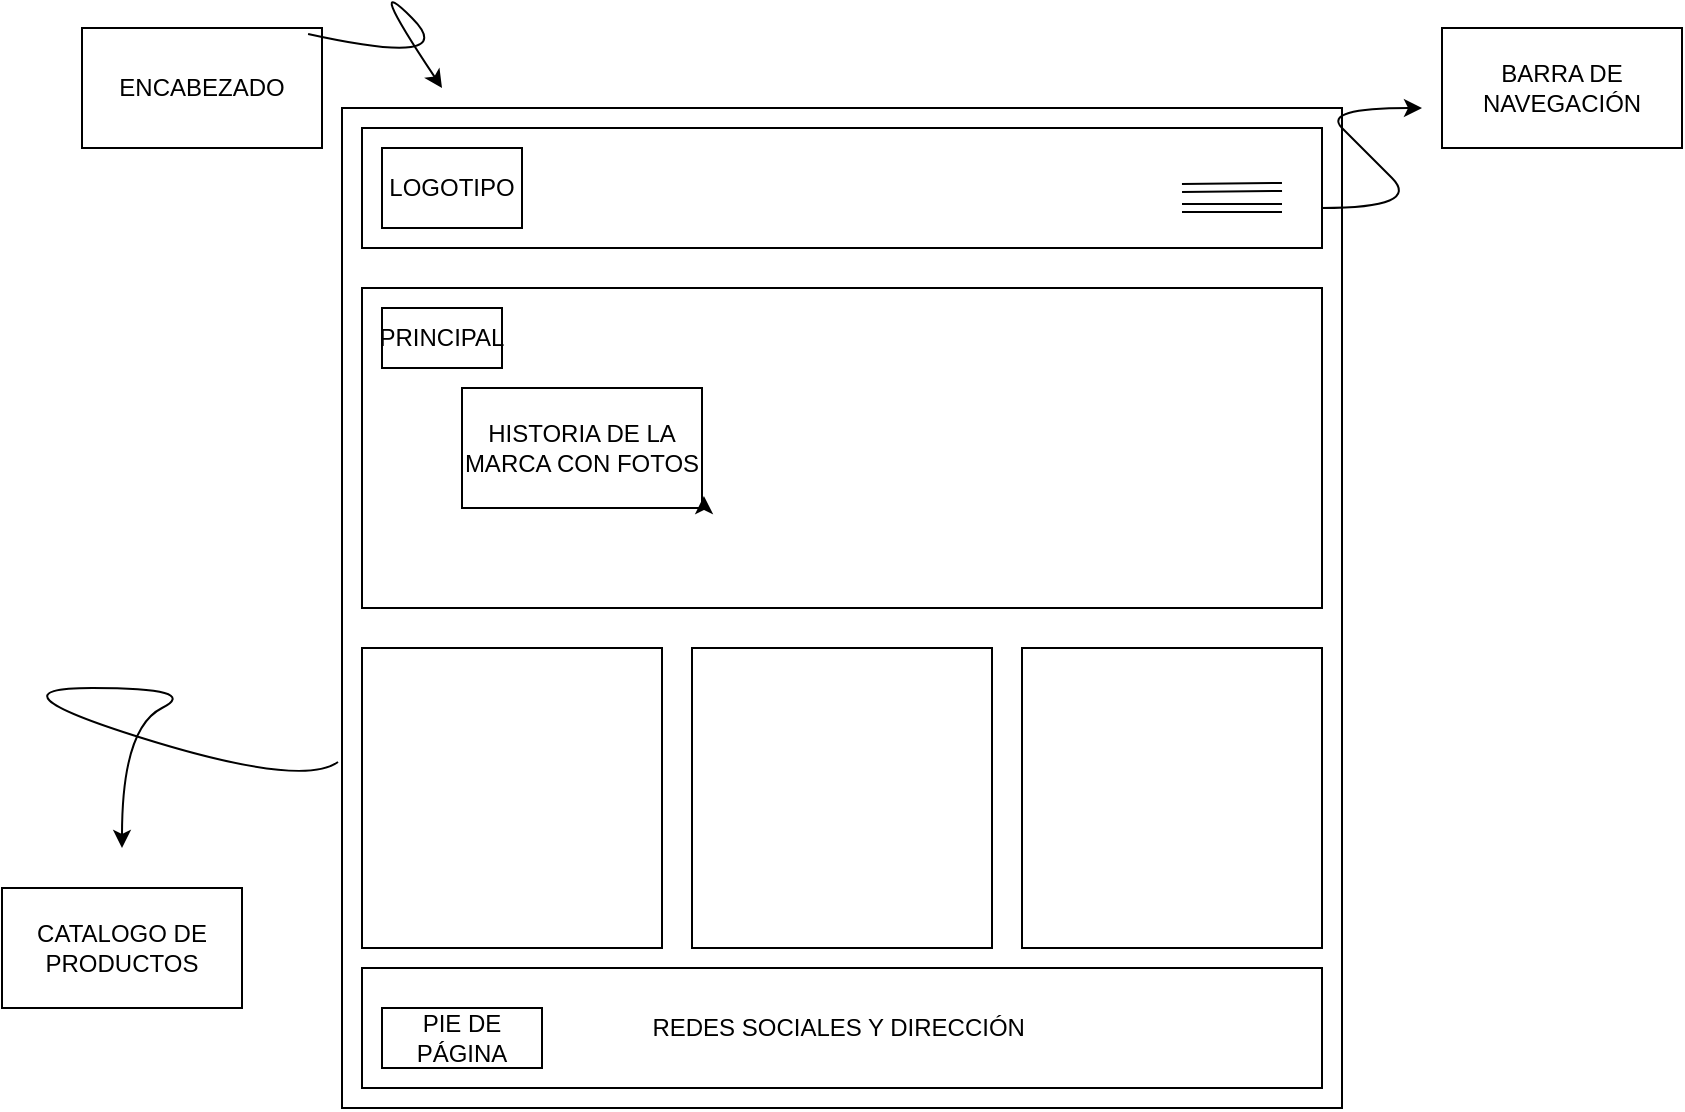 <mxfile version="24.4.13" type="device">
  <diagram name="Página-1" id="OAt46Ndx-m2okZH8rp3x">
    <mxGraphModel dx="2213" dy="1962" grid="1" gridSize="10" guides="1" tooltips="1" connect="1" arrows="1" fold="1" page="1" pageScale="1" pageWidth="827" pageHeight="1169" math="0" shadow="0">
      <root>
        <mxCell id="0" />
        <mxCell id="1" parent="0" />
        <mxCell id="_HpnJvG9qqp86iPxYGIy-1" value="" style="whiteSpace=wrap;html=1;aspect=fixed;" vertex="1" parent="1">
          <mxGeometry x="150" y="-10" width="500" height="500" as="geometry" />
        </mxCell>
        <mxCell id="_HpnJvG9qqp86iPxYGIy-2" value="" style="rounded=0;whiteSpace=wrap;html=1;" vertex="1" parent="1">
          <mxGeometry x="160" width="480" height="60" as="geometry" />
        </mxCell>
        <mxCell id="_HpnJvG9qqp86iPxYGIy-3" value="LOGOTIPO" style="rounded=0;whiteSpace=wrap;html=1;" vertex="1" parent="1">
          <mxGeometry x="170" y="10" width="70" height="40" as="geometry" />
        </mxCell>
        <mxCell id="_HpnJvG9qqp86iPxYGIy-7" value="" style="shape=link;html=1;rounded=0;" edge="1" parent="1">
          <mxGeometry width="100" relative="1" as="geometry">
            <mxPoint x="570" y="30" as="sourcePoint" />
            <mxPoint x="620" y="29.5" as="targetPoint" />
          </mxGeometry>
        </mxCell>
        <mxCell id="_HpnJvG9qqp86iPxYGIy-8" value="" style="shape=link;html=1;rounded=0;" edge="1" parent="1">
          <mxGeometry width="100" relative="1" as="geometry">
            <mxPoint x="570" y="40" as="sourcePoint" />
            <mxPoint x="620" y="40" as="targetPoint" />
          </mxGeometry>
        </mxCell>
        <mxCell id="_HpnJvG9qqp86iPxYGIy-9" value="" style="curved=1;endArrow=classic;html=1;rounded=0;" edge="1" parent="1">
          <mxGeometry width="50" height="50" relative="1" as="geometry">
            <mxPoint x="640" y="40" as="sourcePoint" />
            <mxPoint x="690" y="-10" as="targetPoint" />
            <Array as="points">
              <mxPoint x="690" y="40" />
              <mxPoint x="660" y="10" />
              <mxPoint x="640" y="-10" />
            </Array>
          </mxGeometry>
        </mxCell>
        <mxCell id="_HpnJvG9qqp86iPxYGIy-10" value="BARRA DE NAVEGACIÓN" style="whiteSpace=wrap;html=1;" vertex="1" parent="1">
          <mxGeometry x="700" y="-50" width="120" height="60" as="geometry" />
        </mxCell>
        <mxCell id="_HpnJvG9qqp86iPxYGIy-12" value="" style="rounded=0;whiteSpace=wrap;html=1;" vertex="1" parent="1">
          <mxGeometry x="160" y="80" width="480" height="160" as="geometry" />
        </mxCell>
        <mxCell id="_HpnJvG9qqp86iPxYGIy-13" value="HISTORIA DE LA MARCA CON FOTOS" style="rounded=0;whiteSpace=wrap;html=1;" vertex="1" parent="1">
          <mxGeometry x="210" y="130" width="120" height="60" as="geometry" />
        </mxCell>
        <mxCell id="_HpnJvG9qqp86iPxYGIy-14" style="edgeStyle=orthogonalEdgeStyle;rounded=0;orthogonalLoop=1;jettySize=auto;html=1;exitX=1;exitY=1;exitDx=0;exitDy=0;entryX=1.008;entryY=0.9;entryDx=0;entryDy=0;entryPerimeter=0;" edge="1" parent="1" source="_HpnJvG9qqp86iPxYGIy-13" target="_HpnJvG9qqp86iPxYGIy-13">
          <mxGeometry relative="1" as="geometry" />
        </mxCell>
        <mxCell id="_HpnJvG9qqp86iPxYGIy-16" value="" style="whiteSpace=wrap;html=1;aspect=fixed;" vertex="1" parent="1">
          <mxGeometry x="160" y="260" width="150" height="150" as="geometry" />
        </mxCell>
        <mxCell id="_HpnJvG9qqp86iPxYGIy-18" value="" style="whiteSpace=wrap;html=1;aspect=fixed;" vertex="1" parent="1">
          <mxGeometry x="325" y="260" width="150" height="150" as="geometry" />
        </mxCell>
        <mxCell id="_HpnJvG9qqp86iPxYGIy-19" value="" style="whiteSpace=wrap;html=1;aspect=fixed;" vertex="1" parent="1">
          <mxGeometry x="490" y="260" width="150" height="150" as="geometry" />
        </mxCell>
        <mxCell id="_HpnJvG9qqp86iPxYGIy-20" value="CATALOGO DE PRODUCTOS" style="rounded=0;whiteSpace=wrap;html=1;" vertex="1" parent="1">
          <mxGeometry x="-20" y="380" width="120" height="60" as="geometry" />
        </mxCell>
        <mxCell id="_HpnJvG9qqp86iPxYGIy-21" value="" style="curved=1;endArrow=classic;html=1;rounded=0;exitX=-0.004;exitY=0.654;exitDx=0;exitDy=0;exitPerimeter=0;" edge="1" parent="1" source="_HpnJvG9qqp86iPxYGIy-1">
          <mxGeometry width="50" height="50" relative="1" as="geometry">
            <mxPoint x="80" y="330" as="sourcePoint" />
            <mxPoint x="40" y="360" as="targetPoint" />
            <Array as="points">
              <mxPoint x="130" y="330" />
              <mxPoint x="-30" y="280" />
              <mxPoint x="80" y="280" />
              <mxPoint x="40" y="300" />
            </Array>
          </mxGeometry>
        </mxCell>
        <mxCell id="_HpnJvG9qqp86iPxYGIy-23" value="REDES SOCIALES Y DIRECCIÓN&amp;nbsp;" style="rounded=0;whiteSpace=wrap;html=1;" vertex="1" parent="1">
          <mxGeometry x="160" y="420" width="480" height="60" as="geometry" />
        </mxCell>
        <mxCell id="_HpnJvG9qqp86iPxYGIy-24" value="PIE DE PÁGINA" style="rounded=0;whiteSpace=wrap;html=1;" vertex="1" parent="1">
          <mxGeometry x="170" y="440" width="80" height="30" as="geometry" />
        </mxCell>
        <mxCell id="_HpnJvG9qqp86iPxYGIy-25" value="PRINCIPAL" style="rounded=0;whiteSpace=wrap;html=1;" vertex="1" parent="1">
          <mxGeometry x="170" y="90" width="60" height="30" as="geometry" />
        </mxCell>
        <mxCell id="_HpnJvG9qqp86iPxYGIy-26" value="ENCABEZADO" style="rounded=0;whiteSpace=wrap;html=1;" vertex="1" parent="1">
          <mxGeometry x="20" y="-50" width="120" height="60" as="geometry" />
        </mxCell>
        <mxCell id="_HpnJvG9qqp86iPxYGIy-27" value="" style="curved=1;endArrow=classic;html=1;rounded=0;exitX=0.942;exitY=0.05;exitDx=0;exitDy=0;exitPerimeter=0;" edge="1" parent="1" source="_HpnJvG9qqp86iPxYGIy-26">
          <mxGeometry width="50" height="50" relative="1" as="geometry">
            <mxPoint x="160" y="-30" as="sourcePoint" />
            <mxPoint x="200" y="-20" as="targetPoint" />
            <Array as="points">
              <mxPoint x="210" y="-30" />
              <mxPoint x="160" y="-80" />
            </Array>
          </mxGeometry>
        </mxCell>
      </root>
    </mxGraphModel>
  </diagram>
</mxfile>
